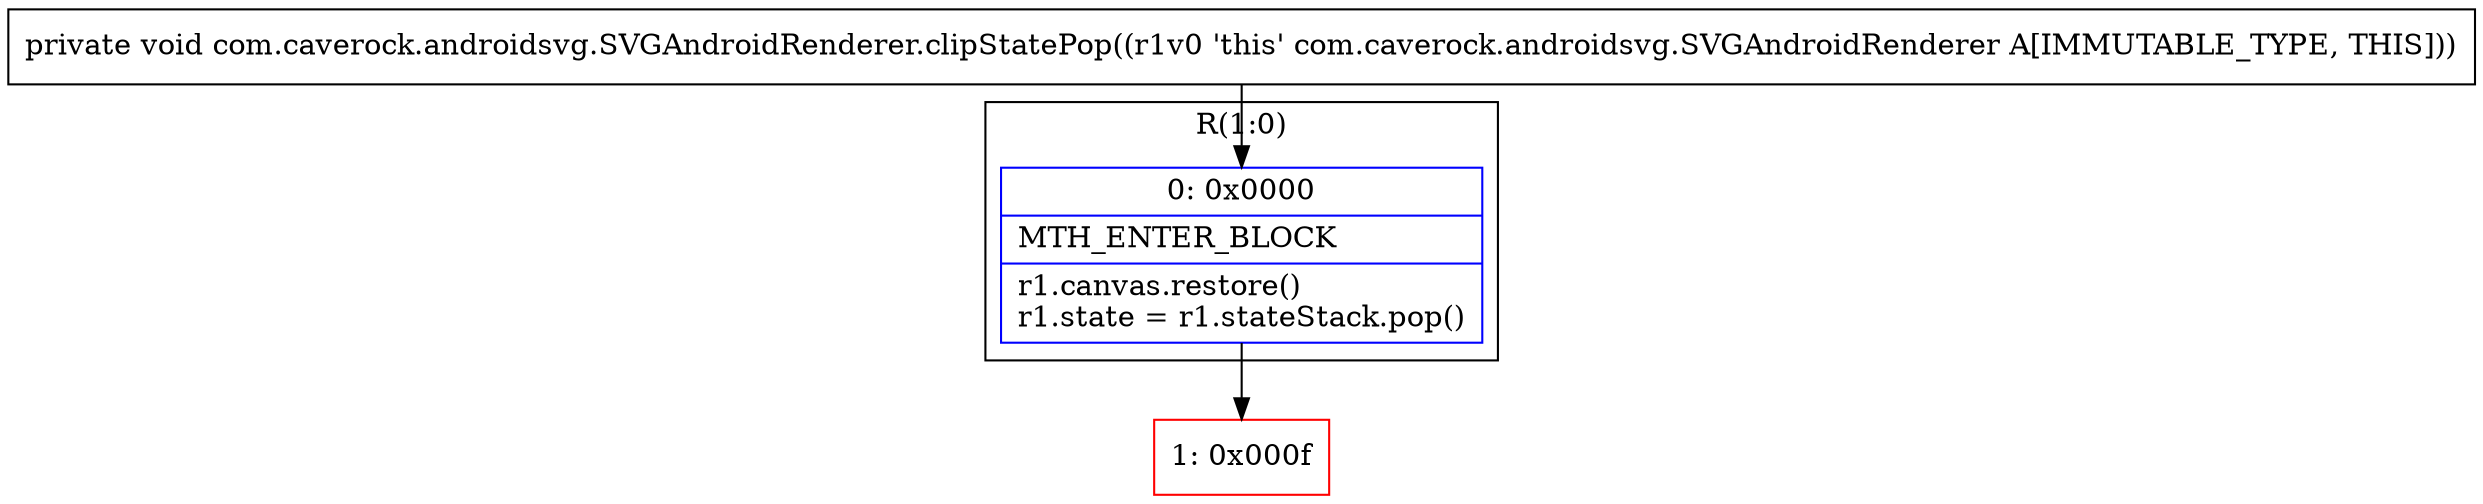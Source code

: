 digraph "CFG forcom.caverock.androidsvg.SVGAndroidRenderer.clipStatePop()V" {
subgraph cluster_Region_1135350116 {
label = "R(1:0)";
node [shape=record,color=blue];
Node_0 [shape=record,label="{0\:\ 0x0000|MTH_ENTER_BLOCK\l|r1.canvas.restore()\lr1.state = r1.stateStack.pop()\l}"];
}
Node_1 [shape=record,color=red,label="{1\:\ 0x000f}"];
MethodNode[shape=record,label="{private void com.caverock.androidsvg.SVGAndroidRenderer.clipStatePop((r1v0 'this' com.caverock.androidsvg.SVGAndroidRenderer A[IMMUTABLE_TYPE, THIS])) }"];
MethodNode -> Node_0;
Node_0 -> Node_1;
}

